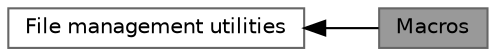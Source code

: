 digraph "Macros"
{
 // INTERACTIVE_SVG=YES
 // LATEX_PDF_SIZE
  bgcolor="transparent";
  edge [fontname=Helvetica,fontsize=10,labelfontname=Helvetica,labelfontsize=10];
  node [fontname=Helvetica,fontsize=10,shape=box,height=0.2,width=0.4];
  rankdir=LR;
  Node2 [label="File management utilities",height=0.2,width=0.4,color="grey40", fillcolor="white", style="filled",URL="$da/d4d/group__fmanc___f_m___u_t_i_l_s.html",tooltip="This module provides utilities to manage informations about files."];
  Node1 [label="Macros",height=0.2,width=0.4,color="gray40", fillcolor="grey60", style="filled", fontcolor="black",tooltip="This submodule contains macros related to files management facilities."];
  Node2->Node1 [shape=plaintext, dir="back", style="solid"];
}
